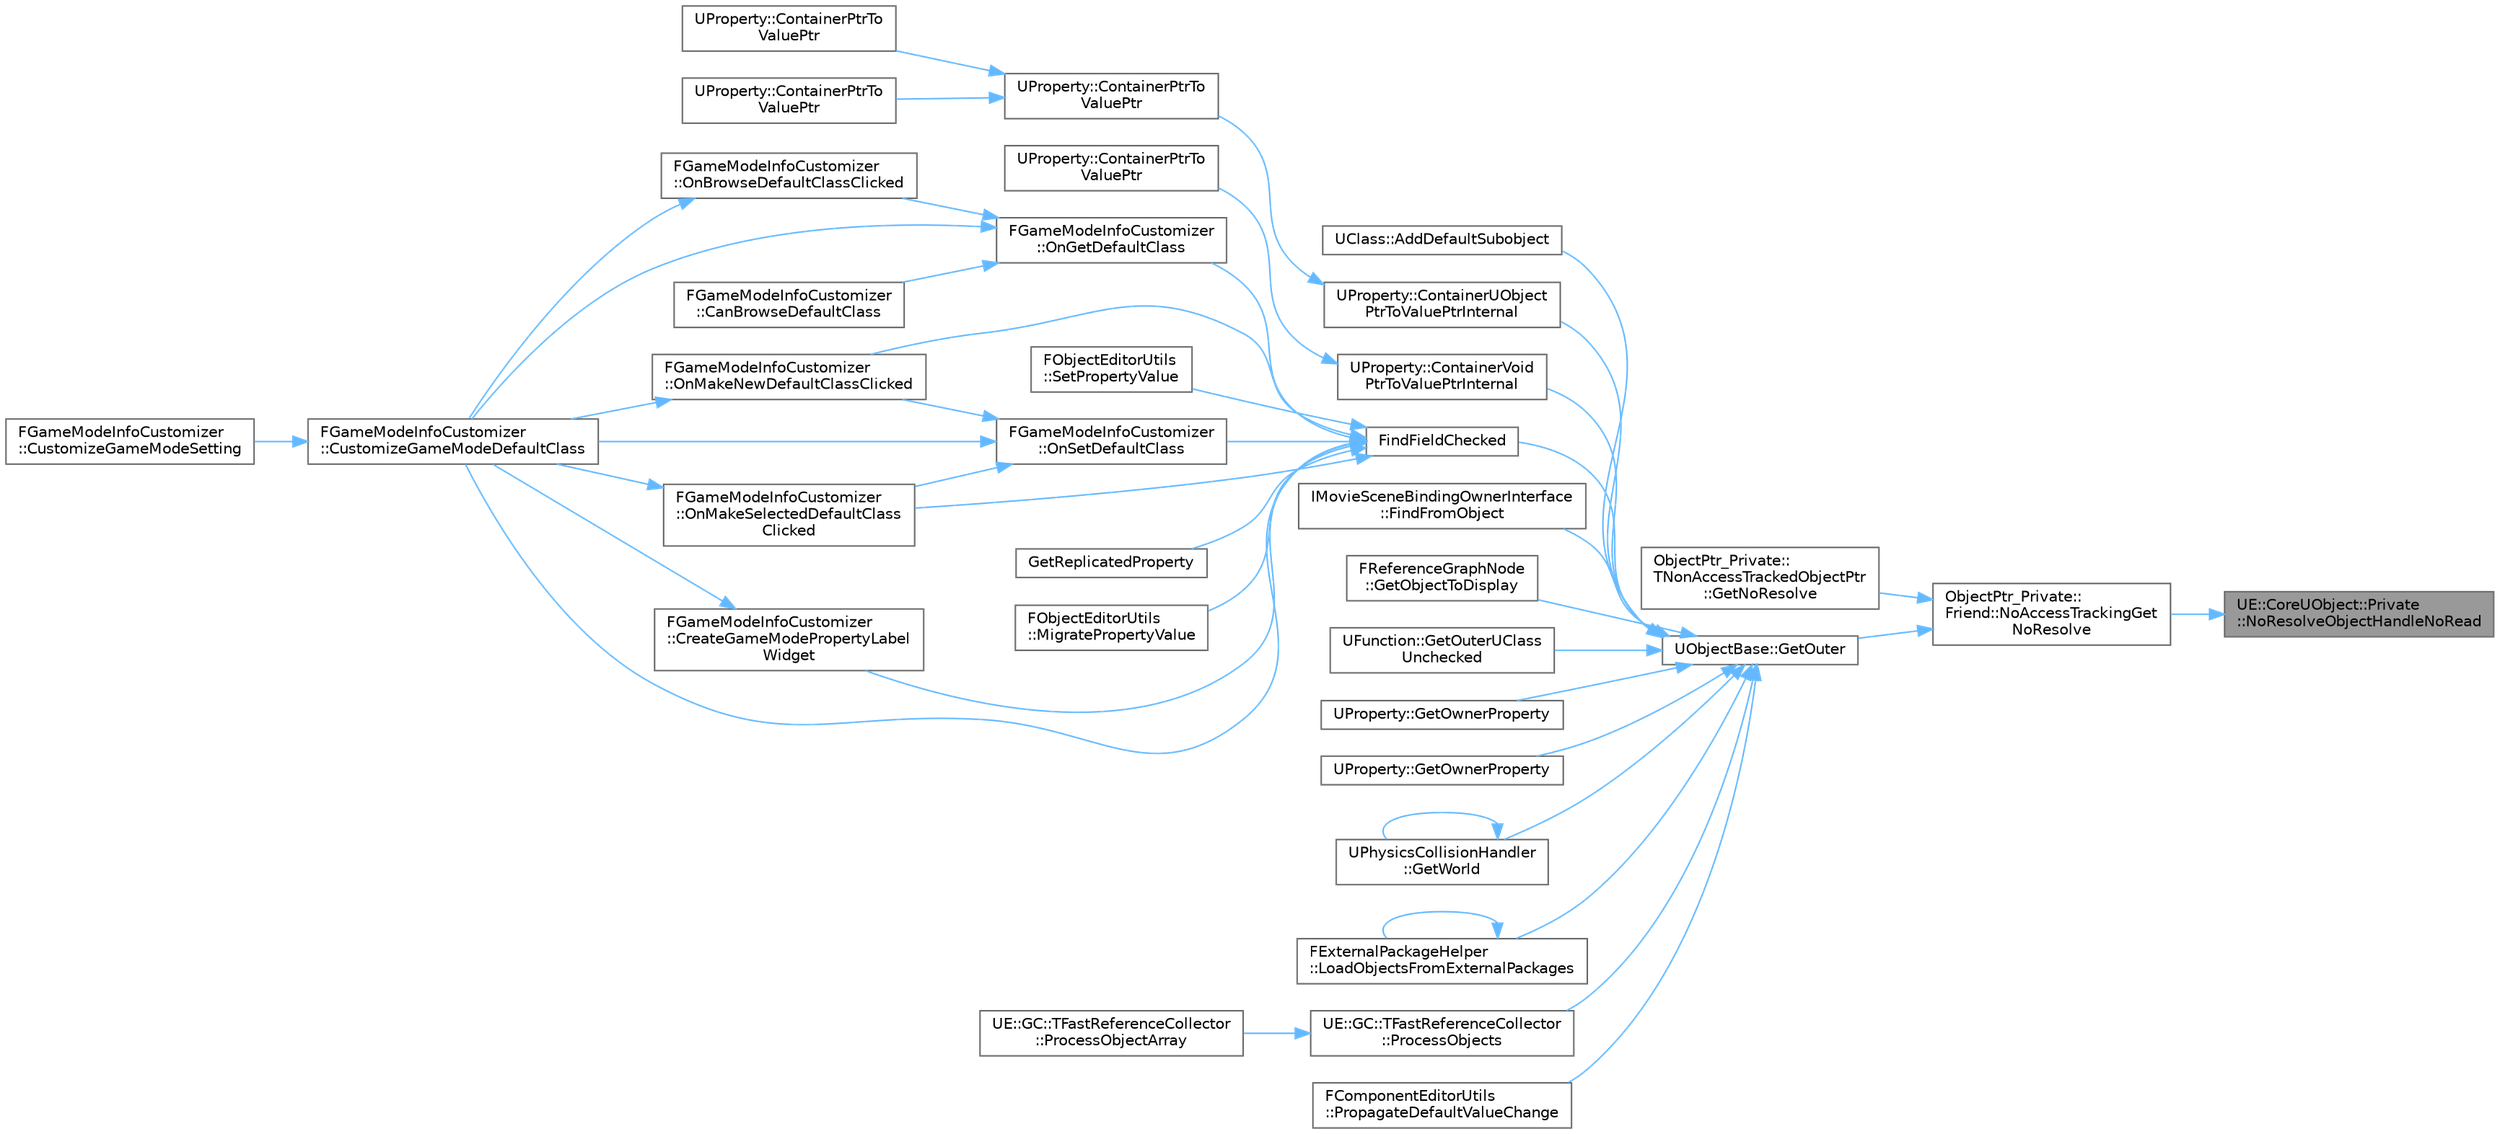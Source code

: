 digraph "UE::CoreUObject::Private::NoResolveObjectHandleNoRead"
{
 // INTERACTIVE_SVG=YES
 // LATEX_PDF_SIZE
  bgcolor="transparent";
  edge [fontname=Helvetica,fontsize=10,labelfontname=Helvetica,labelfontsize=10];
  node [fontname=Helvetica,fontsize=10,shape=box,height=0.2,width=0.4];
  rankdir="RL";
  Node1 [id="Node000001",label="UE::CoreUObject::Private\l::NoResolveObjectHandleNoRead",height=0.2,width=0.4,color="gray40", fillcolor="grey60", style="filled", fontcolor="black",tooltip=" "];
  Node1 -> Node2 [id="edge1_Node000001_Node000002",dir="back",color="steelblue1",style="solid",tooltip=" "];
  Node2 [id="Node000002",label="ObjectPtr_Private::\lFriend::NoAccessTrackingGet\lNoResolve",height=0.2,width=0.4,color="grey40", fillcolor="white", style="filled",URL="$d1/db5/structObjectPtr__Private_1_1Friend.html#ad7db1a8df63ca1d1c1c051841cf5120d",tooltip=" "];
  Node2 -> Node3 [id="edge2_Node000002_Node000003",dir="back",color="steelblue1",style="solid",tooltip=" "];
  Node3 [id="Node000003",label="ObjectPtr_Private::\lTNonAccessTrackedObjectPtr\l::GetNoResolve",height=0.2,width=0.4,color="grey40", fillcolor="white", style="filled",URL="$df/d8a/classObjectPtr__Private_1_1TNonAccessTrackedObjectPtr.html#a2a53f1470c445823c5b215a07c84cbaa",tooltip=" "];
  Node2 -> Node4 [id="edge3_Node000002_Node000004",dir="back",color="steelblue1",style="solid",tooltip=" "];
  Node4 [id="Node000004",label="UObjectBase::GetOuter",height=0.2,width=0.4,color="grey40", fillcolor="white", style="filled",URL="$d9/dc4/classUObjectBase.html#a43cfabc65d9005aafa51ce34d4cf71c5",tooltip="Returns the UObject this object resides in."];
  Node4 -> Node5 [id="edge4_Node000004_Node000005",dir="back",color="steelblue1",style="solid",tooltip=" "];
  Node5 [id="Node000005",label="UClass::AddDefaultSubobject",height=0.2,width=0.4,color="grey40", fillcolor="white", style="filled",URL="$d4/d77/classUClass.html#aba20f9d07bfa6846905465179b6371d2",tooltip="Adds a new default instance map item."];
  Node4 -> Node6 [id="edge5_Node000004_Node000006",dir="back",color="steelblue1",style="solid",tooltip=" "];
  Node6 [id="Node000006",label="UProperty::ContainerUObject\lPtrToValuePtrInternal",height=0.2,width=0.4,color="grey40", fillcolor="white", style="filled",URL="$dd/d39/classUProperty.html#ac7c536d101c936a227da7c6a68688ce0",tooltip=" "];
  Node6 -> Node7 [id="edge6_Node000006_Node000007",dir="back",color="steelblue1",style="solid",tooltip=" "];
  Node7 [id="Node000007",label="UProperty::ContainerPtrTo\lValuePtr",height=0.2,width=0.4,color="grey40", fillcolor="white", style="filled",URL="$dd/d39/classUProperty.html#abbf33115c4d7703e4542b0b0abd3da94",tooltip=" "];
  Node7 -> Node8 [id="edge7_Node000007_Node000008",dir="back",color="steelblue1",style="solid",tooltip=" "];
  Node8 [id="Node000008",label="UProperty::ContainerPtrTo\lValuePtr",height=0.2,width=0.4,color="grey40", fillcolor="white", style="filled",URL="$dd/d39/classUProperty.html#ac28801003654059cd89d784d0f49fd51",tooltip=" "];
  Node7 -> Node9 [id="edge8_Node000007_Node000009",dir="back",color="steelblue1",style="solid",tooltip=" "];
  Node9 [id="Node000009",label="UProperty::ContainerPtrTo\lValuePtr",height=0.2,width=0.4,color="grey40", fillcolor="white", style="filled",URL="$dd/d39/classUProperty.html#af84f9bea770a4c492f720ee43ff88b98",tooltip=" "];
  Node4 -> Node10 [id="edge9_Node000004_Node000010",dir="back",color="steelblue1",style="solid",tooltip=" "];
  Node10 [id="Node000010",label="UProperty::ContainerVoid\lPtrToValuePtrInternal",height=0.2,width=0.4,color="grey40", fillcolor="white", style="filled",URL="$dd/d39/classUProperty.html#add8c69d428fd5059a03c3bb43e1deeeb",tooltip=" "];
  Node10 -> Node11 [id="edge10_Node000010_Node000011",dir="back",color="steelblue1",style="solid",tooltip=" "];
  Node11 [id="Node000011",label="UProperty::ContainerPtrTo\lValuePtr",height=0.2,width=0.4,color="grey40", fillcolor="white", style="filled",URL="$dd/d39/classUProperty.html#ac89b27bfcba755cd55e6b24744c86993",tooltip=" "];
  Node4 -> Node12 [id="edge11_Node000004_Node000012",dir="back",color="steelblue1",style="solid",tooltip=" "];
  Node12 [id="Node000012",label="FindFieldChecked",height=0.2,width=0.4,color="grey40", fillcolor="white", style="filled",URL="$d6/d2f/UnrealType_8h.html#a593fa77e69f769a9e249e27b0b11b55d",tooltip="Search for the named field within the specified scope, including any Outer classes; assert on failure..."];
  Node12 -> Node13 [id="edge12_Node000012_Node000013",dir="back",color="steelblue1",style="solid",tooltip=" "];
  Node13 [id="Node000013",label="FGameModeInfoCustomizer\l::CreateGameModePropertyLabel\lWidget",height=0.2,width=0.4,color="grey40", fillcolor="white", style="filled",URL="$d8/d99/classFGameModeInfoCustomizer.html#aaa28ed0868937a4f36da5248c36814d6",tooltip="Create widget for the name of a default class property."];
  Node13 -> Node14 [id="edge13_Node000013_Node000014",dir="back",color="steelblue1",style="solid",tooltip=" "];
  Node14 [id="Node000014",label="FGameModeInfoCustomizer\l::CustomizeGameModeDefaultClass",height=0.2,width=0.4,color="grey40", fillcolor="white", style="filled",URL="$d8/d99/classFGameModeInfoCustomizer.html#a74d406f84c5b9f70518e8d34579a603e",tooltip="Create widget fo modifying a default class within the current GameMode."];
  Node14 -> Node15 [id="edge14_Node000014_Node000015",dir="back",color="steelblue1",style="solid",tooltip=" "];
  Node15 [id="Node000015",label="FGameModeInfoCustomizer\l::CustomizeGameModeSetting",height=0.2,width=0.4,color="grey40", fillcolor="white", style="filled",URL="$d8/d99/classFGameModeInfoCustomizer.html#ad7c2b7a819accac445cba2e1433a3540",tooltip="Add special customization for the GameMode setting."];
  Node12 -> Node14 [id="edge15_Node000012_Node000014",dir="back",color="steelblue1",style="solid",tooltip=" "];
  Node12 -> Node16 [id="edge16_Node000012_Node000016",dir="back",color="steelblue1",style="solid",tooltip=" "];
  Node16 [id="Node000016",label="GetReplicatedProperty",height=0.2,width=0.4,color="grey40", fillcolor="white", style="filled",URL="$dc/ddb/UnrealNetwork_8h.html#a93e6fac77ef704e1d86a4b436d56a207",tooltip="wrapper to find replicated properties that also makes sure they're valid"];
  Node12 -> Node17 [id="edge17_Node000012_Node000017",dir="back",color="steelblue1",style="solid",tooltip=" "];
  Node17 [id="Node000017",label="FObjectEditorUtils\l::MigratePropertyValue",height=0.2,width=0.4,color="grey40", fillcolor="white", style="filled",URL="$d3/d65/namespaceFObjectEditorUtils.html#a876eb1068772fd387f3dfd53aab4cdc0",tooltip="Copy the value of a property from source object to a destination object."];
  Node12 -> Node18 [id="edge18_Node000012_Node000018",dir="back",color="steelblue1",style="solid",tooltip=" "];
  Node18 [id="Node000018",label="FGameModeInfoCustomizer\l::OnGetDefaultClass",height=0.2,width=0.4,color="grey40", fillcolor="white", style="filled",URL="$d8/d99/classFGameModeInfoCustomizer.html#ae70cc0445daafb48bf878afa4117e04a",tooltip="Find the current default class by property name."];
  Node18 -> Node19 [id="edge19_Node000018_Node000019",dir="back",color="steelblue1",style="solid",tooltip=" "];
  Node19 [id="Node000019",label="FGameModeInfoCustomizer\l::CanBrowseDefaultClass",height=0.2,width=0.4,color="grey40", fillcolor="white", style="filled",URL="$d8/d99/classFGameModeInfoCustomizer.html#adb938be48350e148069517baa1285cae",tooltip=" "];
  Node18 -> Node14 [id="edge20_Node000018_Node000014",dir="back",color="steelblue1",style="solid",tooltip=" "];
  Node18 -> Node20 [id="edge21_Node000018_Node000020",dir="back",color="steelblue1",style="solid",tooltip=" "];
  Node20 [id="Node000020",label="FGameModeInfoCustomizer\l::OnBrowseDefaultClassClicked",height=0.2,width=0.4,color="grey40", fillcolor="white", style="filled",URL="$d8/d99/classFGameModeInfoCustomizer.html#ade2a81c392edec8282adfc6e30cab81d",tooltip=" "];
  Node20 -> Node14 [id="edge22_Node000020_Node000014",dir="back",color="steelblue1",style="solid",tooltip=" "];
  Node12 -> Node21 [id="edge23_Node000012_Node000021",dir="back",color="steelblue1",style="solid",tooltip=" "];
  Node21 [id="Node000021",label="FGameModeInfoCustomizer\l::OnMakeNewDefaultClassClicked",height=0.2,width=0.4,color="grey40", fillcolor="white", style="filled",URL="$d8/d99/classFGameModeInfoCustomizer.html#a428d5673e6f730b54cb9e4f82187c4ed",tooltip=" "];
  Node21 -> Node14 [id="edge24_Node000021_Node000014",dir="back",color="steelblue1",style="solid",tooltip=" "];
  Node12 -> Node22 [id="edge25_Node000012_Node000022",dir="back",color="steelblue1",style="solid",tooltip=" "];
  Node22 [id="Node000022",label="FGameModeInfoCustomizer\l::OnMakeSelectedDefaultClass\lClicked",height=0.2,width=0.4,color="grey40", fillcolor="white", style="filled",URL="$d8/d99/classFGameModeInfoCustomizer.html#a2dffcf1881b3be27497bee48e5ddf977",tooltip=" "];
  Node22 -> Node14 [id="edge26_Node000022_Node000014",dir="back",color="steelblue1",style="solid",tooltip=" "];
  Node12 -> Node23 [id="edge27_Node000012_Node000023",dir="back",color="steelblue1",style="solid",tooltip=" "];
  Node23 [id="Node000023",label="FGameModeInfoCustomizer\l::OnSetDefaultClass",height=0.2,width=0.4,color="grey40", fillcolor="white", style="filled",URL="$d8/d99/classFGameModeInfoCustomizer.html#a2a39d454a3b125216403449709824e10",tooltip="Set a new default class by property name."];
  Node23 -> Node14 [id="edge28_Node000023_Node000014",dir="back",color="steelblue1",style="solid",tooltip=" "];
  Node23 -> Node21 [id="edge29_Node000023_Node000021",dir="back",color="steelblue1",style="solid",tooltip=" "];
  Node23 -> Node22 [id="edge30_Node000023_Node000022",dir="back",color="steelblue1",style="solid",tooltip=" "];
  Node12 -> Node24 [id="edge31_Node000012_Node000024",dir="back",color="steelblue1",style="solid",tooltip=" "];
  Node24 [id="Node000024",label="FObjectEditorUtils\l::SetPropertyValue",height=0.2,width=0.4,color="grey40", fillcolor="white", style="filled",URL="$d3/d65/namespaceFObjectEditorUtils.html#aa1f2b7b794e1f1cb011530531459b0c5",tooltip="Set the value on an UObject using reflection."];
  Node4 -> Node25 [id="edge32_Node000004_Node000025",dir="back",color="steelblue1",style="solid",tooltip=" "];
  Node25 [id="Node000025",label="IMovieSceneBindingOwnerInterface\l::FindFromObject",height=0.2,width=0.4,color="grey40", fillcolor="white", style="filled",URL="$df/dd5/classIMovieSceneBindingOwnerInterface.html#aa1ea7b980bfc83f8cac4647674e30d3d",tooltip="Find an IMovieSceneBindingOwnerInterface ptr from the specified object or its outers."];
  Node4 -> Node26 [id="edge33_Node000004_Node000026",dir="back",color="steelblue1",style="solid",tooltip=" "];
  Node26 [id="Node000026",label="FReferenceGraphNode\l::GetObjectToDisplay",height=0.2,width=0.4,color="grey40", fillcolor="white", style="filled",URL="$d1/d2e/structFReferenceGraphNode.html#a4ae4f2f416cc0915dd236d31f23cc5af",tooltip="Returns the object that should be displayed on the graph."];
  Node4 -> Node27 [id="edge34_Node000004_Node000027",dir="back",color="steelblue1",style="solid",tooltip=" "];
  Node27 [id="Node000027",label="UFunction::GetOuterUClass\lUnchecked",height=0.2,width=0.4,color="grey40", fillcolor="white", style="filled",URL="$d7/d70/classUFunction.html#a4a3016b09aaf074270f7b0deb347277d",tooltip="Returns the owning UClass* without branching."];
  Node4 -> Node28 [id="edge35_Node000004_Node000028",dir="back",color="steelblue1",style="solid",tooltip=" "];
  Node28 [id="Node000028",label="UProperty::GetOwnerProperty",height=0.2,width=0.4,color="grey40", fillcolor="white", style="filled",URL="$dd/d39/classUProperty.html#acce76b4f97cad74236849ae90f63ed23",tooltip="Returns the first UProperty in this property's Outer chain that does not have a UProperty for an Oute..."];
  Node4 -> Node29 [id="edge36_Node000004_Node000029",dir="back",color="steelblue1",style="solid",tooltip=" "];
  Node29 [id="Node000029",label="UProperty::GetOwnerProperty",height=0.2,width=0.4,color="grey40", fillcolor="white", style="filled",URL="$dd/d39/classUProperty.html#a2e390592238ead9ba10ab407cf786381",tooltip=" "];
  Node4 -> Node30 [id="edge37_Node000004_Node000030",dir="back",color="steelblue1",style="solid",tooltip=" "];
  Node30 [id="Node000030",label="UPhysicsCollisionHandler\l::GetWorld",height=0.2,width=0.4,color="grey40", fillcolor="white", style="filled",URL="$d2/daa/classUPhysicsCollisionHandler.html#a203cce2d1166f5bb2b325690b0499433",tooltip="Get the world we are handling collisions for."];
  Node30 -> Node30 [id="edge38_Node000030_Node000030",dir="back",color="steelblue1",style="solid",tooltip=" "];
  Node4 -> Node31 [id="edge39_Node000004_Node000031",dir="back",color="steelblue1",style="solid",tooltip=" "];
  Node31 [id="Node000031",label="FExternalPackageHelper\l::LoadObjectsFromExternalPackages",height=0.2,width=0.4,color="grey40", fillcolor="white", style="filled",URL="$da/da8/classFExternalPackageHelper.html#a70523e319a481ca08695a24c6ab949f9",tooltip="Loads objects from an external package."];
  Node31 -> Node31 [id="edge40_Node000031_Node000031",dir="back",color="steelblue1",style="solid",tooltip=" "];
  Node4 -> Node32 [id="edge41_Node000004_Node000032",dir="back",color="steelblue1",style="solid",tooltip=" "];
  Node32 [id="Node000032",label="UE::GC::TFastReferenceCollector\l::ProcessObjects",height=0.2,width=0.4,color="grey40", fillcolor="white", style="filled",URL="$db/de2/classUE_1_1GC_1_1TFastReferenceCollector.html#a30dcfbff214ce5a44babc8708be0487c",tooltip=" "];
  Node32 -> Node33 [id="edge42_Node000032_Node000033",dir="back",color="steelblue1",style="solid",tooltip=" "];
  Node33 [id="Node000033",label="UE::GC::TFastReferenceCollector\l::ProcessObjectArray",height=0.2,width=0.4,color="grey40", fillcolor="white", style="filled",URL="$db/de2/classUE_1_1GC_1_1TFastReferenceCollector.html#a10caf092dde51d961ec181547739266d",tooltip=" "];
  Node4 -> Node34 [id="edge43_Node000004_Node000034",dir="back",color="steelblue1",style="solid",tooltip=" "];
  Node34 [id="Node000034",label="FComponentEditorUtils\l::PropagateDefaultValueChange",height=0.2,width=0.4,color="grey40", fillcolor="white", style="filled",URL="$d3/d4a/classFComponentEditorUtils.html#a8e72d3e0fef2bf7a14a392c1a4cf2adf",tooltip=" "];
}
